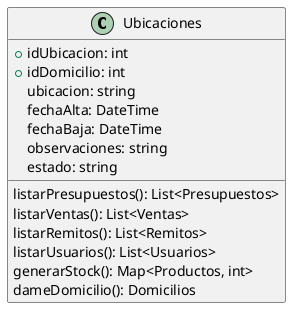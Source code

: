 @startuml Ubicaciones
class Ubicaciones{
    +idUbicacion: int
    +idDomicilio: int
    ubicacion: string
    fechaAlta: DateTime
    fechaBaja: DateTime
    observaciones: string
    estado: string

    listarPresupuestos(): List<Presupuestos>
    listarVentas(): List<Ventas>
    listarRemitos(): List<Remitos>
    listarUsuarios(): List<Usuarios>
    generarStock(): Map<Productos, int>
    dameDomicilio(): Domicilios
}
@enduml